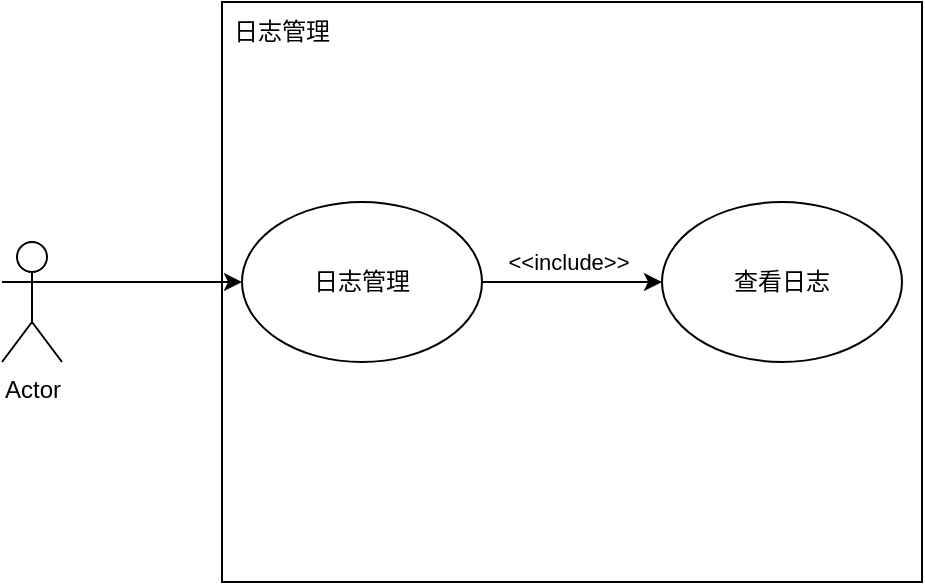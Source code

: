 <mxfile version="21.5.1" type="github">
  <diagram name="第 1 页" id="adbc34bg1MjSBCMGL86M">
    <mxGraphModel dx="954" dy="458" grid="1" gridSize="10" guides="1" tooltips="1" connect="1" arrows="1" fold="1" page="1" pageScale="1" pageWidth="827" pageHeight="1169" math="0" shadow="0">
      <root>
        <mxCell id="0" />
        <mxCell id="1" parent="0" />
        <mxCell id="vpqd5cE5wk3J6TGdX_G2-1" value="" style="rounded=0;whiteSpace=wrap;html=1;" vertex="1" parent="1">
          <mxGeometry x="360" y="80" width="350" height="290" as="geometry" />
        </mxCell>
        <mxCell id="vpqd5cE5wk3J6TGdX_G2-2" value="Actor" style="shape=umlActor;verticalLabelPosition=bottom;verticalAlign=top;html=1;outlineConnect=0;" vertex="1" parent="1">
          <mxGeometry x="250" y="200" width="30" height="60" as="geometry" />
        </mxCell>
        <mxCell id="vpqd5cE5wk3J6TGdX_G2-3" value="日志管理" style="ellipse;whiteSpace=wrap;html=1;" vertex="1" parent="1">
          <mxGeometry x="370" y="180" width="120" height="80" as="geometry" />
        </mxCell>
        <mxCell id="vpqd5cE5wk3J6TGdX_G2-4" value="日志管理" style="text;strokeColor=none;align=center;fillColor=none;html=1;verticalAlign=middle;whiteSpace=wrap;rounded=0;" vertex="1" parent="1">
          <mxGeometry x="360" y="80" width="60" height="30" as="geometry" />
        </mxCell>
        <mxCell id="vpqd5cE5wk3J6TGdX_G2-5" value="查看日志" style="ellipse;whiteSpace=wrap;html=1;" vertex="1" parent="1">
          <mxGeometry x="580" y="180" width="120" height="80" as="geometry" />
        </mxCell>
        <mxCell id="vpqd5cE5wk3J6TGdX_G2-6" value="" style="endArrow=classic;html=1;rounded=0;exitX=1;exitY=0.5;exitDx=0;exitDy=0;entryX=0;entryY=0.5;entryDx=0;entryDy=0;" edge="1" parent="1" source="vpqd5cE5wk3J6TGdX_G2-3" target="vpqd5cE5wk3J6TGdX_G2-5">
          <mxGeometry width="50" height="50" relative="1" as="geometry">
            <mxPoint x="490" y="270" as="sourcePoint" />
            <mxPoint x="540" y="220" as="targetPoint" />
          </mxGeometry>
        </mxCell>
        <mxCell id="vpqd5cE5wk3J6TGdX_G2-7" value="&amp;lt;&amp;lt;include&amp;gt;&amp;gt;" style="edgeLabel;html=1;align=center;verticalAlign=middle;resizable=0;points=[];" vertex="1" connectable="0" parent="vpqd5cE5wk3J6TGdX_G2-6">
          <mxGeometry x="-0.04" y="-1" relative="1" as="geometry">
            <mxPoint y="-11" as="offset" />
          </mxGeometry>
        </mxCell>
        <mxCell id="vpqd5cE5wk3J6TGdX_G2-8" value="" style="endArrow=classic;html=1;rounded=0;exitX=1;exitY=0.333;exitDx=0;exitDy=0;exitPerimeter=0;entryX=0;entryY=0.5;entryDx=0;entryDy=0;" edge="1" parent="1" source="vpqd5cE5wk3J6TGdX_G2-2" target="vpqd5cE5wk3J6TGdX_G2-3">
          <mxGeometry width="50" height="50" relative="1" as="geometry">
            <mxPoint x="190" y="390" as="sourcePoint" />
            <mxPoint x="240" y="340" as="targetPoint" />
          </mxGeometry>
        </mxCell>
      </root>
    </mxGraphModel>
  </diagram>
</mxfile>
